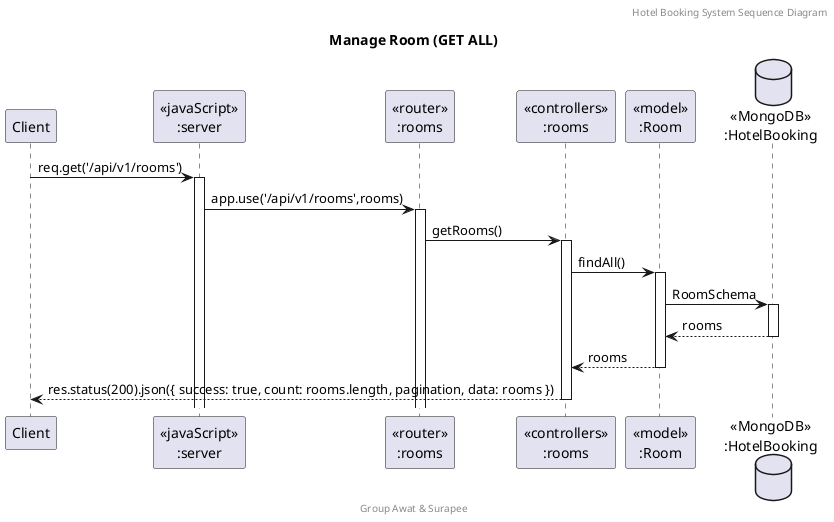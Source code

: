 @startuml Manage Room (GET ALL)

header Hotel Booking System Sequence Diagram
footer Group Awat & Surapee
title "Manage Room (GET ALL)"

participant "Client" as client
participant "<<javaScript>>\n:server" as server
participant "<<router>>\n:rooms" as routerRoom
participant "<<controllers>>\n:rooms" as controllersRooms
participant "<<model>>\n:Room" as modelRoom
database "<<MongoDB>>\n:HotelBooking" as HotelBookingDatabase

client->server ++:req.get('/api/v1/rooms')
server->routerRoom ++:app.use('/api/v1/rooms',rooms)
routerRoom -> controllersRooms ++:getRooms()
controllersRooms-> modelRoom ++:findAll()
modelRoom -> HotelBookingDatabase ++: RoomSchema
HotelBookingDatabase --> modelRoom --: rooms
controllersRooms <-- modelRoom --:rooms
controllersRooms-->client --:res.status(200).json({ success: true, count: rooms.length, pagination, data: rooms })

@enduml
